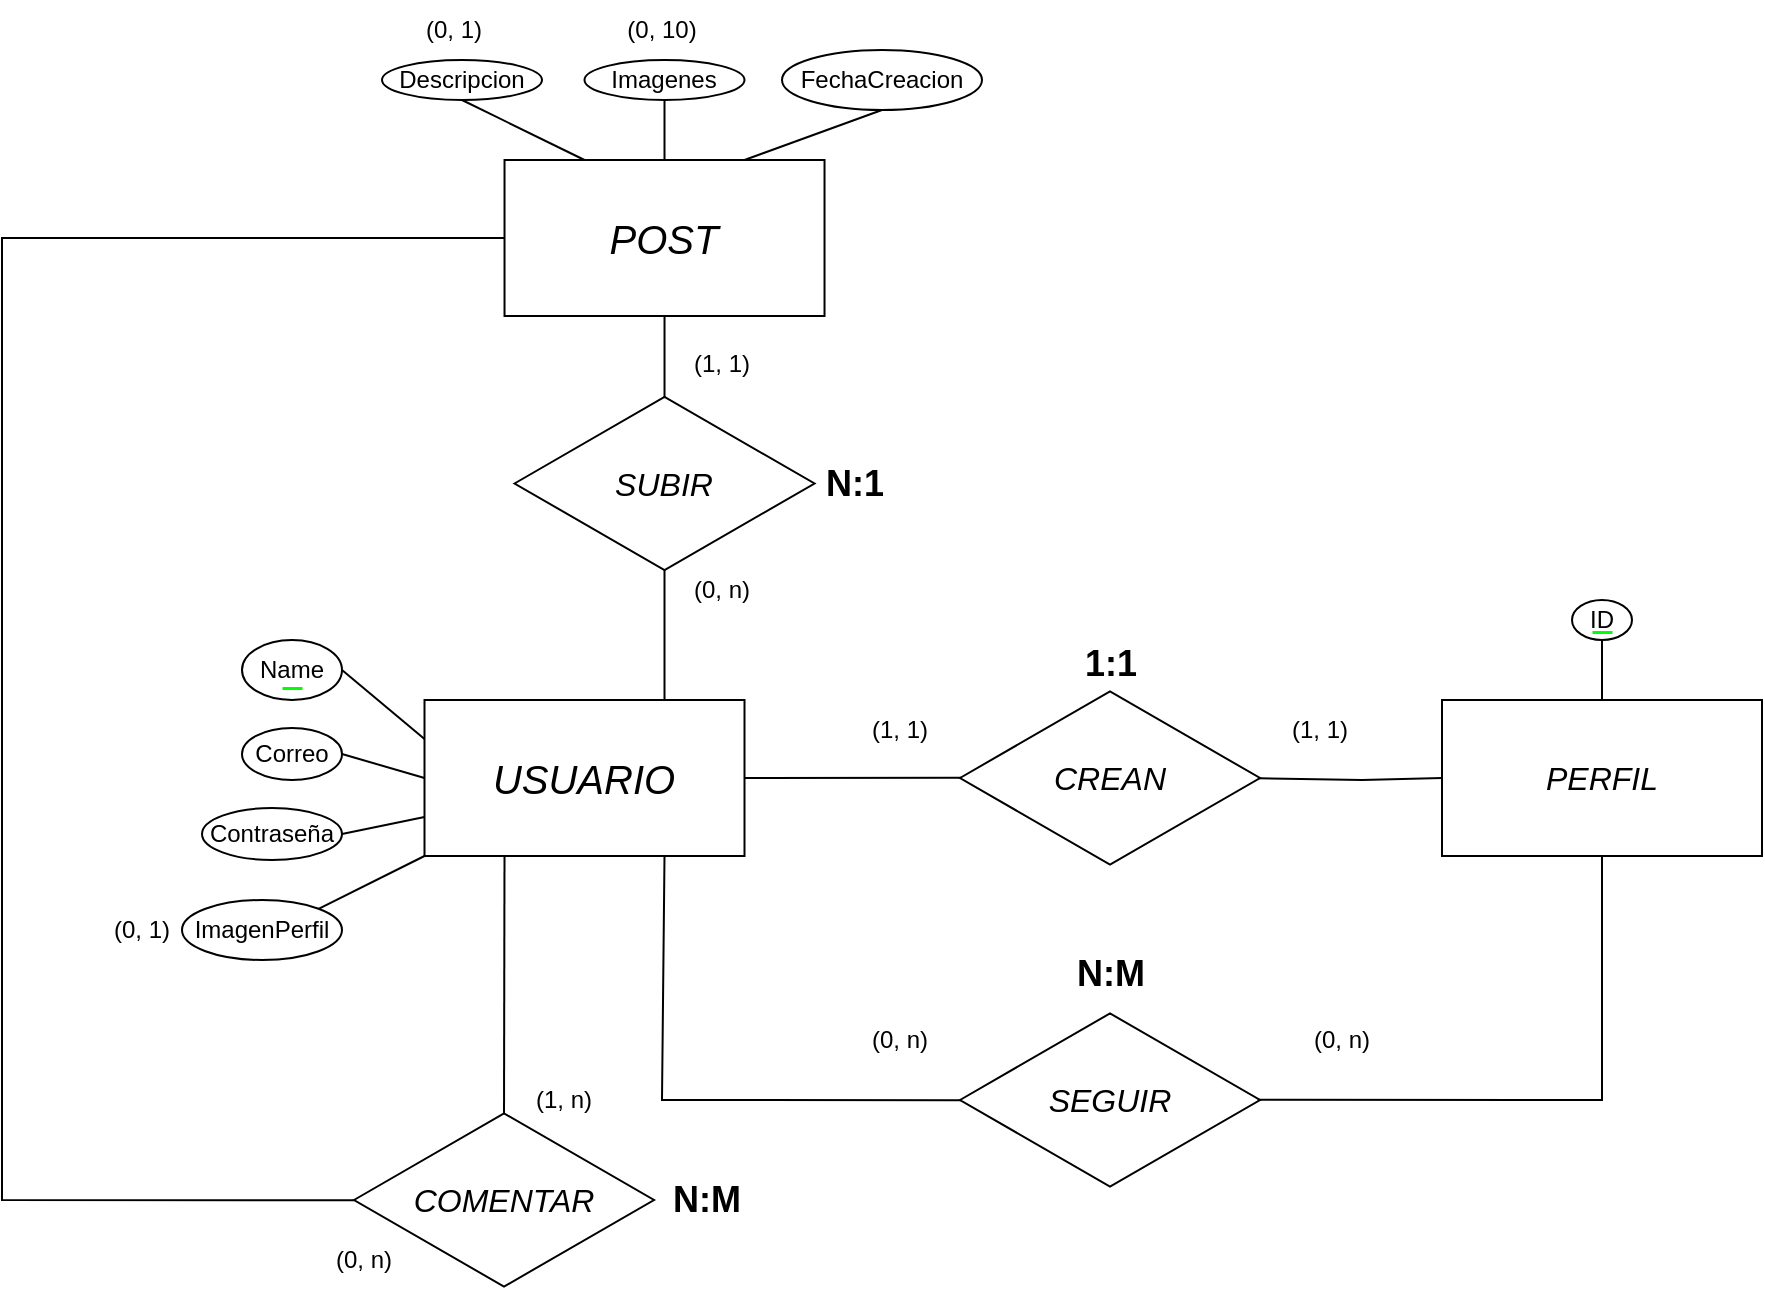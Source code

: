 <mxfile version="24.7.8">
  <diagram name="Página-1" id="oE5SToJG6d0fqBrR_LVp">
    <mxGraphModel dx="54" dy="34" grid="1" gridSize="10" guides="1" tooltips="1" connect="1" arrows="1" fold="1" page="1" pageScale="1" pageWidth="1169" pageHeight="827" math="0" shadow="0">
      <root>
        <mxCell id="0" />
        <mxCell id="1" parent="0" />
        <mxCell id="Xy_Kt93vGEhqBD_L53yG-1" value="Name" style="ellipse;whiteSpace=wrap;html=1;fillColor=none;" parent="1" vertex="1">
          <mxGeometry x="150" y="480" width="50" height="30" as="geometry" />
        </mxCell>
        <mxCell id="XwNhUvzAYBpl0VFSliFA-11" value="Contraseña" style="ellipse;whiteSpace=wrap;html=1;fillColor=none;" parent="1" vertex="1">
          <mxGeometry x="130" y="564" width="70" height="26" as="geometry" />
        </mxCell>
        <mxCell id="SnB1N_KesckS_-LBV5Pf-58" style="edgeStyle=orthogonalEdgeStyle;rounded=0;orthogonalLoop=1;jettySize=auto;html=1;exitX=0.5;exitY=1;exitDx=0;exitDy=0;" parent="1" edge="1">
          <mxGeometry relative="1" as="geometry">
            <mxPoint x="300.0" y="560" as="sourcePoint" />
            <mxPoint x="300.0" y="560" as="targetPoint" />
          </mxGeometry>
        </mxCell>
        <mxCell id="SnB1N_KesckS_-LBV5Pf-65" value="" style="endArrow=none;html=1;rounded=0;strokeWidth=1.5;strokeColor=#00ff00;jumpSize=6;endSize=6;" parent="1" edge="1">
          <mxGeometry width="50" height="50" relative="1" as="geometry">
            <mxPoint x="170" y="504" as="sourcePoint" />
            <mxPoint x="180" y="504" as="targetPoint" />
          </mxGeometry>
        </mxCell>
        <mxCell id="pcUj4MwKIDvx0GaRPvgX-3" value="&lt;i style=&quot;font-size: 20px;&quot;&gt;USUARIO&lt;/i&gt;" style="rounded=0;whiteSpace=wrap;html=1;fillColor=none;align=center;" parent="1" vertex="1">
          <mxGeometry x="241.25" y="510" width="160" height="78" as="geometry" />
        </mxCell>
        <mxCell id="XwNhUvzAYBpl0VFSliFA-16" value="" style="endArrow=none;html=1;rounded=0;entryX=1;entryY=0.5;entryDx=0;entryDy=0;exitX=0;exitY=0.25;exitDx=0;exitDy=0;" parent="1" source="pcUj4MwKIDvx0GaRPvgX-3" target="Xy_Kt93vGEhqBD_L53yG-1" edge="1">
          <mxGeometry width="50" height="50" relative="1" as="geometry">
            <mxPoint x="246.24" y="588" as="sourcePoint" />
            <mxPoint x="246.24" y="484" as="targetPoint" />
          </mxGeometry>
        </mxCell>
        <mxCell id="XwNhUvzAYBpl0VFSliFA-20" value="&lt;i style=&quot;font-size: 16px;&quot;&gt;PERFIL&lt;/i&gt;" style="rounded=0;whiteSpace=wrap;html=1;fillColor=none;align=center;" parent="1" vertex="1">
          <mxGeometry x="750" y="510" width="160" height="78" as="geometry" />
        </mxCell>
        <mxCell id="XwNhUvzAYBpl0VFSliFA-22" value="&lt;span style=&quot;font-size: 16px;&quot;&gt;&lt;i&gt;CREAN&lt;/i&gt;&lt;/span&gt;" style="html=1;whiteSpace=wrap;aspect=fixed;shape=isoRectangle;fillColor=none;" parent="1" vertex="1">
          <mxGeometry x="509" y="504" width="150.01" height="90" as="geometry" />
        </mxCell>
        <mxCell id="XwNhUvzAYBpl0VFSliFA-24" value="" style="endArrow=none;html=1;rounded=0;entryX=0;entryY=0.5;entryDx=0;entryDy=0;exitX=0.993;exitY=0.502;exitDx=0;exitDy=0;exitPerimeter=0;" parent="1" source="XwNhUvzAYBpl0VFSliFA-22" target="XwNhUvzAYBpl0VFSliFA-20" edge="1">
          <mxGeometry width="50" height="50" relative="1" as="geometry">
            <mxPoint x="660" y="549" as="sourcePoint" />
            <mxPoint x="728" y="559" as="targetPoint" />
            <Array as="points">
              <mxPoint x="710" y="550" />
            </Array>
          </mxGeometry>
        </mxCell>
        <mxCell id="XwNhUvzAYBpl0VFSliFA-27" value="(1, 1)" style="text;html=1;align=center;verticalAlign=middle;whiteSpace=wrap;rounded=0;" parent="1" vertex="1">
          <mxGeometry x="449" y="510" width="60" height="30" as="geometry" />
        </mxCell>
        <mxCell id="XwNhUvzAYBpl0VFSliFA-31" value="" style="endArrow=none;html=1;rounded=0;exitX=1;exitY=0.5;exitDx=0;exitDy=0;entryX=0.004;entryY=0.499;entryDx=0;entryDy=0;entryPerimeter=0;" parent="1" source="pcUj4MwKIDvx0GaRPvgX-3" target="XwNhUvzAYBpl0VFSliFA-22" edge="1">
          <mxGeometry width="50" height="50" relative="1" as="geometry">
            <mxPoint x="401" y="549" as="sourcePoint" />
            <mxPoint x="430" y="549" as="targetPoint" />
          </mxGeometry>
        </mxCell>
        <mxCell id="Xy_Kt93vGEhqBD_L53yG-2" value="Correo" style="ellipse;whiteSpace=wrap;html=1;fillColor=none;" parent="1" vertex="1">
          <mxGeometry x="150" y="524" width="50" height="26" as="geometry" />
        </mxCell>
        <mxCell id="Xy_Kt93vGEhqBD_L53yG-3" value="" style="endArrow=none;html=1;rounded=0;entryX=1;entryY=0.5;entryDx=0;entryDy=0;exitX=0;exitY=0.75;exitDx=0;exitDy=0;" parent="1" source="pcUj4MwKIDvx0GaRPvgX-3" target="XwNhUvzAYBpl0VFSliFA-11" edge="1">
          <mxGeometry width="50" height="50" relative="1" as="geometry">
            <mxPoint x="240" y="565" as="sourcePoint" />
            <mxPoint x="210" y="549" as="targetPoint" />
          </mxGeometry>
        </mxCell>
        <mxCell id="Xy_Kt93vGEhqBD_L53yG-4" value="" style="endArrow=none;html=1;rounded=0;entryX=1;entryY=0.5;entryDx=0;entryDy=0;exitX=0;exitY=0.5;exitDx=0;exitDy=0;" parent="1" source="pcUj4MwKIDvx0GaRPvgX-3" target="Xy_Kt93vGEhqBD_L53yG-2" edge="1">
          <mxGeometry width="50" height="50" relative="1" as="geometry">
            <mxPoint x="250" y="575" as="sourcePoint" />
            <mxPoint x="210" y="589" as="targetPoint" />
          </mxGeometry>
        </mxCell>
        <mxCell id="Xy_Kt93vGEhqBD_L53yG-5" value="ImagenPerfil" style="ellipse;whiteSpace=wrap;html=1;fillColor=none;" parent="1" vertex="1">
          <mxGeometry x="120" y="610" width="80" height="30" as="geometry" />
        </mxCell>
        <mxCell id="Xy_Kt93vGEhqBD_L53yG-6" value="" style="endArrow=none;html=1;rounded=0;entryX=1;entryY=0;entryDx=0;entryDy=0;exitX=0;exitY=1;exitDx=0;exitDy=0;" parent="1" source="pcUj4MwKIDvx0GaRPvgX-3" target="Xy_Kt93vGEhqBD_L53yG-5" edge="1">
          <mxGeometry width="50" height="50" relative="1" as="geometry">
            <mxPoint x="251" y="579" as="sourcePoint" />
            <mxPoint x="210" y="587" as="targetPoint" />
          </mxGeometry>
        </mxCell>
        <mxCell id="Xy_Kt93vGEhqBD_L53yG-7" value="(0, 1)" style="text;html=1;align=center;verticalAlign=middle;whiteSpace=wrap;rounded=0;" parent="1" vertex="1">
          <mxGeometry x="70" y="610" width="60" height="30" as="geometry" />
        </mxCell>
        <mxCell id="jjyvyoVuMIes-spuAeXh-1" value="(1, 1)" style="text;html=1;align=center;verticalAlign=middle;whiteSpace=wrap;rounded=0;" parent="1" vertex="1">
          <mxGeometry x="659.01" y="510" width="60" height="30" as="geometry" />
        </mxCell>
        <mxCell id="yTSjlXrY0dPMjYInfQWD-1" value="&lt;b style=&quot;font-size: 18px;&quot;&gt;1:1&lt;/b&gt;" style="text;html=1;align=center;verticalAlign=middle;whiteSpace=wrap;rounded=0;fontSize=18;" parent="1" vertex="1">
          <mxGeometry x="558" y="480" width="53.33" height="23.5" as="geometry" />
        </mxCell>
        <mxCell id="yTSjlXrY0dPMjYInfQWD-2" value="&lt;span style=&quot;font-size: 16px;&quot;&gt;&lt;i&gt;SEGUIR&lt;/i&gt;&lt;/span&gt;" style="html=1;whiteSpace=wrap;aspect=fixed;shape=isoRectangle;fillColor=none;" parent="1" vertex="1">
          <mxGeometry x="509" y="665" width="150.01" height="90" as="geometry" />
        </mxCell>
        <mxCell id="yTSjlXrY0dPMjYInfQWD-3" value="" style="endArrow=none;html=1;rounded=0;exitX=0.75;exitY=1;exitDx=0;exitDy=0;entryX=0.004;entryY=0.501;entryDx=0;entryDy=0;entryPerimeter=0;" parent="1" source="pcUj4MwKIDvx0GaRPvgX-3" target="yTSjlXrY0dPMjYInfQWD-2" edge="1">
          <mxGeometry width="50" height="50" relative="1" as="geometry">
            <mxPoint x="411" y="559" as="sourcePoint" />
            <mxPoint x="500" y="730" as="targetPoint" />
            <Array as="points">
              <mxPoint x="360" y="710" />
            </Array>
          </mxGeometry>
        </mxCell>
        <mxCell id="yTSjlXrY0dPMjYInfQWD-5" value="" style="endArrow=none;html=1;rounded=0;exitX=0.5;exitY=1;exitDx=0;exitDy=0;entryX=0.992;entryY=0.499;entryDx=0;entryDy=0;entryPerimeter=0;" parent="1" source="XwNhUvzAYBpl0VFSliFA-20" target="yTSjlXrY0dPMjYInfQWD-2" edge="1">
          <mxGeometry width="50" height="50" relative="1" as="geometry">
            <mxPoint x="840" y="594" as="sourcePoint" />
            <mxPoint x="660" y="710" as="targetPoint" />
            <Array as="points">
              <mxPoint x="830" y="710" />
            </Array>
          </mxGeometry>
        </mxCell>
        <mxCell id="yTSjlXrY0dPMjYInfQWD-9" value="(0, n)" style="text;html=1;align=center;verticalAlign=middle;whiteSpace=wrap;rounded=0;" parent="1" vertex="1">
          <mxGeometry x="449" y="665" width="60" height="30" as="geometry" />
        </mxCell>
        <mxCell id="yTSjlXrY0dPMjYInfQWD-10" value="(0, n)" style="text;html=1;align=center;verticalAlign=middle;whiteSpace=wrap;rounded=0;" parent="1" vertex="1">
          <mxGeometry x="670" y="665" width="60" height="30" as="geometry" />
        </mxCell>
        <mxCell id="yTSjlXrY0dPMjYInfQWD-11" value="&lt;b style=&quot;font-size: 18px;&quot;&gt;N:M&lt;/b&gt;" style="text;html=1;align=center;verticalAlign=middle;whiteSpace=wrap;rounded=0;fontSize=18;" parent="1" vertex="1">
          <mxGeometry x="558" y="630" width="53.33" height="33.5" as="geometry" />
        </mxCell>
        <mxCell id="yTSjlXrY0dPMjYInfQWD-13" value="&lt;span style=&quot;font-size: 16px;&quot;&gt;&lt;i&gt;SUBIR&lt;/i&gt;&lt;/span&gt;" style="html=1;whiteSpace=wrap;aspect=fixed;shape=isoRectangle;fillColor=none;" parent="1" vertex="1">
          <mxGeometry x="286.26" y="356.75" width="150.01" height="90" as="geometry" />
        </mxCell>
        <mxCell id="yTSjlXrY0dPMjYInfQWD-14" value="" style="endArrow=none;html=1;rounded=0;entryX=0.5;entryY=0.981;entryDx=0;entryDy=0;entryPerimeter=0;exitX=0.75;exitY=0;exitDx=0;exitDy=0;" parent="1" source="pcUj4MwKIDvx0GaRPvgX-3" target="yTSjlXrY0dPMjYInfQWD-13" edge="1">
          <mxGeometry width="50" height="50" relative="1" as="geometry">
            <mxPoint x="321" y="500" as="sourcePoint" />
            <mxPoint x="520" y="559" as="targetPoint" />
          </mxGeometry>
        </mxCell>
        <mxCell id="yTSjlXrY0dPMjYInfQWD-16" value="&lt;i style=&quot;font-size: 20px;&quot;&gt;POST&lt;/i&gt;" style="rounded=0;whiteSpace=wrap;html=1;fillColor=none;align=center;" parent="1" vertex="1">
          <mxGeometry x="281.26" y="240" width="160" height="78" as="geometry" />
        </mxCell>
        <mxCell id="yTSjlXrY0dPMjYInfQWD-18" value="" style="endArrow=none;html=1;rounded=0;exitX=0.5;exitY=1;exitDx=0;exitDy=0;entryX=0.5;entryY=0.022;entryDx=0;entryDy=0;entryPerimeter=0;" parent="1" source="yTSjlXrY0dPMjYInfQWD-16" target="yTSjlXrY0dPMjYInfQWD-13" edge="1">
          <mxGeometry width="50" height="50" relative="1" as="geometry">
            <mxPoint x="411" y="559" as="sourcePoint" />
            <mxPoint x="520" y="559" as="targetPoint" />
          </mxGeometry>
        </mxCell>
        <mxCell id="rc4LEQ3Vn2YxajYF0bmL-1" value="Imagenes" style="ellipse;whiteSpace=wrap;html=1;fillColor=none;" vertex="1" parent="1">
          <mxGeometry x="321.25" y="190" width="80" height="20" as="geometry" />
        </mxCell>
        <mxCell id="rc4LEQ3Vn2YxajYF0bmL-2" value="Descripcion" style="ellipse;whiteSpace=wrap;html=1;fillColor=none;" vertex="1" parent="1">
          <mxGeometry x="220" y="190" width="80" height="20" as="geometry" />
        </mxCell>
        <mxCell id="rc4LEQ3Vn2YxajYF0bmL-3" value="FechaCreacion" style="ellipse;whiteSpace=wrap;html=1;fillColor=none;" vertex="1" parent="1">
          <mxGeometry x="420" y="185" width="100" height="30" as="geometry" />
        </mxCell>
        <mxCell id="rc4LEQ3Vn2YxajYF0bmL-4" value="(0, 1)" style="text;html=1;align=center;verticalAlign=middle;whiteSpace=wrap;rounded=0;" vertex="1" parent="1">
          <mxGeometry x="226.26" y="160" width="60" height="30" as="geometry" />
        </mxCell>
        <mxCell id="rc4LEQ3Vn2YxajYF0bmL-5" value="(0, 10)" style="text;html=1;align=center;verticalAlign=middle;whiteSpace=wrap;rounded=0;" vertex="1" parent="1">
          <mxGeometry x="330" y="160" width="60" height="30" as="geometry" />
        </mxCell>
        <mxCell id="rc4LEQ3Vn2YxajYF0bmL-6" value="" style="endArrow=none;html=1;rounded=0;exitX=0.75;exitY=0;exitDx=0;exitDy=0;entryX=0.5;entryY=1;entryDx=0;entryDy=0;" edge="1" parent="1" source="yTSjlXrY0dPMjYInfQWD-16" target="rc4LEQ3Vn2YxajYF0bmL-3">
          <mxGeometry width="50" height="50" relative="1" as="geometry">
            <mxPoint x="411" y="559" as="sourcePoint" />
            <mxPoint x="520" y="559" as="targetPoint" />
          </mxGeometry>
        </mxCell>
        <mxCell id="rc4LEQ3Vn2YxajYF0bmL-8" value="" style="endArrow=none;html=1;rounded=0;exitX=0.5;exitY=0;exitDx=0;exitDy=0;entryX=0.5;entryY=1;entryDx=0;entryDy=0;" edge="1" parent="1" source="yTSjlXrY0dPMjYInfQWD-16" target="rc4LEQ3Vn2YxajYF0bmL-1">
          <mxGeometry width="50" height="50" relative="1" as="geometry">
            <mxPoint x="371" y="250" as="sourcePoint" />
            <mxPoint x="450" y="225" as="targetPoint" />
          </mxGeometry>
        </mxCell>
        <mxCell id="rc4LEQ3Vn2YxajYF0bmL-10" value="" style="endArrow=none;html=1;rounded=0;entryX=0.5;entryY=1;entryDx=0;entryDy=0;exitX=0.25;exitY=0;exitDx=0;exitDy=0;" edge="1" parent="1" source="yTSjlXrY0dPMjYInfQWD-16" target="rc4LEQ3Vn2YxajYF0bmL-2">
          <mxGeometry width="50" height="50" relative="1" as="geometry">
            <mxPoint x="270" y="230" as="sourcePoint" />
            <mxPoint x="331" y="220" as="targetPoint" />
          </mxGeometry>
        </mxCell>
        <mxCell id="rc4LEQ3Vn2YxajYF0bmL-11" value="(0, n)" style="text;html=1;align=center;verticalAlign=middle;whiteSpace=wrap;rounded=0;" vertex="1" parent="1">
          <mxGeometry x="360" y="440" width="60" height="30" as="geometry" />
        </mxCell>
        <mxCell id="rc4LEQ3Vn2YxajYF0bmL-12" value="(1, 1)" style="text;html=1;align=center;verticalAlign=middle;whiteSpace=wrap;rounded=0;" vertex="1" parent="1">
          <mxGeometry x="360" y="326.75" width="60" height="30" as="geometry" />
        </mxCell>
        <mxCell id="rc4LEQ3Vn2YxajYF0bmL-13" value="&lt;b style=&quot;font-size: 18px;&quot;&gt;N:1&lt;/b&gt;" style="text;html=1;align=center;verticalAlign=middle;whiteSpace=wrap;rounded=0;fontSize=18;" vertex="1" parent="1">
          <mxGeometry x="430" y="390" width="53.33" height="23.5" as="geometry" />
        </mxCell>
        <mxCell id="rc4LEQ3Vn2YxajYF0bmL-14" value="&lt;span style=&quot;font-size: 16px;&quot;&gt;&lt;i&gt;COMENTAR&lt;/i&gt;&lt;/span&gt;" style="html=1;whiteSpace=wrap;aspect=fixed;shape=isoRectangle;fillColor=none;" vertex="1" parent="1">
          <mxGeometry x="206" y="715" width="150.01" height="90" as="geometry" />
        </mxCell>
        <mxCell id="rc4LEQ3Vn2YxajYF0bmL-15" value="" style="endArrow=none;html=1;rounded=0;exitX=0.25;exitY=1;exitDx=0;exitDy=0;entryX=0.5;entryY=0.021;entryDx=0;entryDy=0;entryPerimeter=0;" edge="1" parent="1" source="pcUj4MwKIDvx0GaRPvgX-3" target="rc4LEQ3Vn2YxajYF0bmL-14">
          <mxGeometry width="50" height="50" relative="1" as="geometry">
            <mxPoint x="411" y="559" as="sourcePoint" />
            <mxPoint x="281" y="700" as="targetPoint" />
          </mxGeometry>
        </mxCell>
        <mxCell id="rc4LEQ3Vn2YxajYF0bmL-17" value="" style="endArrow=none;html=1;rounded=0;entryX=0.001;entryY=0.501;entryDx=0;entryDy=0;entryPerimeter=0;exitX=0;exitY=0.5;exitDx=0;exitDy=0;" edge="1" parent="1" source="yTSjlXrY0dPMjYInfQWD-16" target="rc4LEQ3Vn2YxajYF0bmL-14">
          <mxGeometry width="50" height="50" relative="1" as="geometry">
            <mxPoint x="280" y="440" as="sourcePoint" />
            <mxPoint x="200" y="760" as="targetPoint" />
            <Array as="points">
              <mxPoint x="30" y="279" />
              <mxPoint x="30" y="760" />
            </Array>
          </mxGeometry>
        </mxCell>
        <mxCell id="rc4LEQ3Vn2YxajYF0bmL-18" value="(1, n)" style="text;html=1;align=center;verticalAlign=middle;whiteSpace=wrap;rounded=0;" vertex="1" parent="1">
          <mxGeometry x="281.26" y="695" width="60" height="30" as="geometry" />
        </mxCell>
        <mxCell id="rc4LEQ3Vn2YxajYF0bmL-20" value="(0, n)" style="text;html=1;align=center;verticalAlign=middle;whiteSpace=wrap;rounded=0;" vertex="1" parent="1">
          <mxGeometry x="181.25" y="775" width="60" height="30" as="geometry" />
        </mxCell>
        <mxCell id="rc4LEQ3Vn2YxajYF0bmL-21" value="&lt;b&gt;N:M&lt;/b&gt;" style="text;html=1;align=center;verticalAlign=middle;whiteSpace=wrap;rounded=0;fontSize=18;" vertex="1" parent="1">
          <mxGeometry x="356.01" y="748.25" width="53.33" height="23.5" as="geometry" />
        </mxCell>
        <mxCell id="rc4LEQ3Vn2YxajYF0bmL-22" value="ID" style="ellipse;whiteSpace=wrap;html=1;fillColor=none;" vertex="1" parent="1">
          <mxGeometry x="815" y="460" width="30" height="20" as="geometry" />
        </mxCell>
        <mxCell id="rc4LEQ3Vn2YxajYF0bmL-23" value="" style="endArrow=none;html=1;rounded=0;entryX=0.5;entryY=0;entryDx=0;entryDy=0;exitX=0.5;exitY=1;exitDx=0;exitDy=0;" edge="1" parent="1" source="rc4LEQ3Vn2YxajYF0bmL-22" target="XwNhUvzAYBpl0VFSliFA-20">
          <mxGeometry width="50" height="50" relative="1" as="geometry">
            <mxPoint x="371" y="520" as="sourcePoint" />
            <mxPoint x="371" y="455" as="targetPoint" />
          </mxGeometry>
        </mxCell>
        <mxCell id="rc4LEQ3Vn2YxajYF0bmL-24" value="" style="endArrow=none;html=1;rounded=0;strokeWidth=1.5;strokeColor=#00ff00;jumpSize=6;endSize=6;" edge="1" parent="1">
          <mxGeometry width="50" height="50" relative="1" as="geometry">
            <mxPoint x="825" y="476" as="sourcePoint" />
            <mxPoint x="835" y="476" as="targetPoint" />
          </mxGeometry>
        </mxCell>
      </root>
    </mxGraphModel>
  </diagram>
</mxfile>

